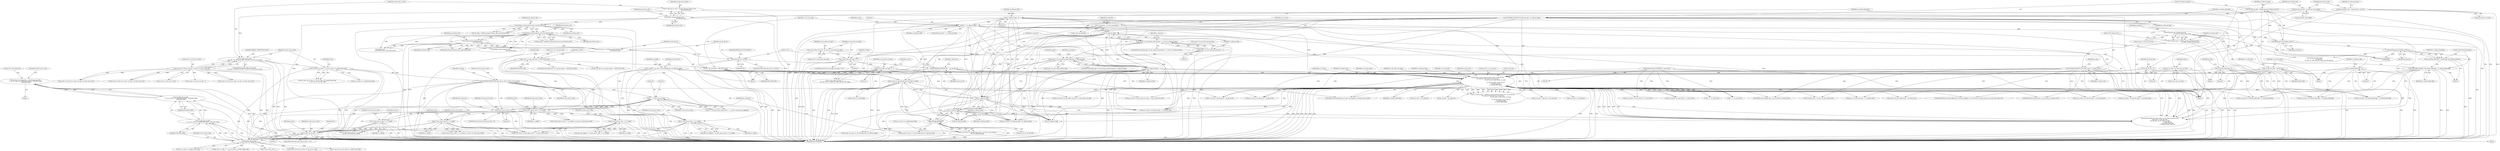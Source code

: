 digraph "0_Android_494561291a503840f385fbcd11d9bc5f4dc502b8_2@integer" {
"1001854" [label="(Call,ps_dec->i4_submb_ofst = ((u2_first_mb_in_slice\n << ps_cur_slice->u1_mbaff_frame_flag) * SUB_BLK_SIZE)\n - SUB_BLK_SIZE)"];
"1001858" [label="(Call,((u2_first_mb_in_slice\n << ps_cur_slice->u1_mbaff_frame_flag) * SUB_BLK_SIZE)\n - SUB_BLK_SIZE)"];
"1001859" [label="(Call,(u2_first_mb_in_slice\n << ps_cur_slice->u1_mbaff_frame_flag) * SUB_BLK_SIZE)"];
"1001860" [label="(Call,u2_first_mb_in_slice\n << ps_cur_slice->u1_mbaff_frame_flag)"];
"1001567" [label="(Call,u2_first_mb_in_slice == 0)"];
"1000883" [label="(Call,u2_first_mb_in_slice << u1_mbaff)"];
"1000874" [label="(Call,u2_first_mb_in_slice > 0)"];
"1000371" [label="(Call,0 == u2_first_mb_in_slice)"];
"1000270" [label="(Call,COPYTHECONTEXT(\"SH: first_mb_in_slice\",u2_first_mb_in_slice))"];
"1000254" [label="(Call,u2_first_mb_in_slice << ps_cur_slice->u1_mbaff_frame_flag)"];
"1000239" [label="(Call,u2_first_mb_in_slice\n > (ps_dec->u2_frm_ht_in_mbs * ps_dec->u2_frm_wd_in_mbs))"];
"1000233" [label="(Call,u2_first_mb_in_slice = ih264d_uev(pu4_bitstrm_ofst,\n                                     pu4_bitstrm_buf))"];
"1000235" [label="(Call,ih264d_uev(pu4_bitstrm_ofst,\n                                     pu4_bitstrm_buf))"];
"1000207" [label="(Call,*pu4_bitstrm_ofst = &ps_bitstrm->u4_ofst)"];
"1000201" [label="(Call,*pu4_bitstrm_buf = ps_bitstrm->pu4_buffer)"];
"1000241" [label="(Call,ps_dec->u2_frm_ht_in_mbs * ps_dec->u2_frm_wd_in_mbs)"];
"1000765" [label="(Call,u1_mbaff = ps_seq->u1_mb_aff_flag && (!u1_field_pic_flag))"];
"1000767" [label="(Call,ps_seq->u1_mb_aff_flag && (!u1_field_pic_flag))"];
"1000624" [label="(Call,(ps_pps->u1_pic_order_present_flag == 1) && (!u1_field_pic_flag))"];
"1000625" [label="(Call,ps_pps->u1_pic_order_present_flag == 1)"];
"1000630" [label="(Call,!u1_field_pic_flag)"];
"1000517" [label="(Call,u1_field_pic_flag = 0)"];
"1000537" [label="(Call,0 == u1_field_pic_flag)"];
"1000483" [label="(Call,COPYTHECONTEXT(\"SH: field_pic_flag\", u1_field_pic_flag))"];
"1000479" [label="(Call,u1_field_pic_flag = ih264d_get_bit_h264(ps_bitstrm))"];
"1000481" [label="(Call,ih264d_get_bit_h264(ps_bitstrm))"];
"1000465" [label="(Call,ih264d_get_bits_h264(ps_bitstrm,\n                                         ps_seq->u1_bits_in_frm_num))"];
"1000166" [label="(Call,* ps_bitstrm = ps_dec->ps_bitstrm)"];
"1000686" [label="(Call,ps_pps->u1_pic_order_present_flag && !u1_field_pic_flag)"];
"1000690" [label="(Call,!u1_field_pic_flag)"];
"1000771" [label="(Call,!u1_field_pic_flag)"];
"1000750" [label="(Call,ih264d_is_end_of_pic(u2_frame_num, u1_nal_ref_idc,\n &s_tmp_poc, &ps_dec->s_cur_pic_poc,\n                                            ps_cur_slice, u1_pic_order_cnt_type,\n\n                                             u1_nal_unit_type, u4_idr_pic_id,\n                                             u1_field_pic_flag,\n                                             u1_bottom_field_flag))"];
"1000470" [label="(Call,COPYTHECONTEXT(\"SH: frame_num\", u2_frame_num))"];
"1000463" [label="(Call,u2_frame_num = ih264d_get_bits_h264(ps_bitstrm,\n                                         ps_seq->u1_bits_in_frm_num))"];
"1000162" [label="(MethodParameterIn,UWORD8 u1_nal_ref_idc)"];
"1000174" [label="(Call,*ps_cur_slice = ps_dec->ps_cur_slice)"];
"1000661" [label="(Call,u1_pic_order_cnt_type == 1)"];
"1000590" [label="(Call,u1_pic_order_cnt_type == 0)"];
"1000584" [label="(Call,u1_pic_order_cnt_type = ps_seq->u1_pic_order_cnt_type)"];
"1000530" [label="(Call,u1_nal_unit_type = SLICE_NAL)"];
"1000548" [label="(Call,u1_nal_unit_type = IDR_SLICE_NAL)"];
"1000328" [label="(Call,ps_dec->u1_nal_unit_type == IDR_SLICE_NAL)"];
"1000194" [label="(Call,u4_idr_pic_id = 0)"];
"1000562" [label="(Call,COPYTHECONTEXT(\"SH:  \", u4_idr_pic_id))"];
"1000557" [label="(Call,u4_idr_pic_id > 65535)"];
"1000551" [label="(Call,u4_idr_pic_id = ih264d_uev(pu4_bitstrm_ofst,\n                                   pu4_bitstrm_buf))"];
"1000553" [label="(Call,ih264d_uev(pu4_bitstrm_ofst,\n                                   pu4_bitstrm_buf))"];
"1000416" [label="(Call,ih264d_uev(pu4_bitstrm_ofst, pu4_bitstrm_buf))"];
"1000275" [label="(Call,ih264d_uev(pu4_bitstrm_ofst, pu4_bitstrm_buf))"];
"1000520" [label="(Call,u1_bottom_field_flag = 0)"];
"1000503" [label="(Call,COPYTHECONTEXT(\"SH: bottom_field_flag\", u1_bottom_field_flag))"];
"1000499" [label="(Call,u1_bottom_field_flag = ih264d_get_bit_h264(ps_bitstrm))"];
"1000501" [label="(Call,ih264d_get_bit_h264(ps_bitstrm))"];
"1000486" [label="(Call,u1_bottom_field_flag = 0)"];
"1000996" [label="(Call,u2_first_mb_in_slice << u1_mbaff)"];
"1000983" [label="(Call,u2_first_mb_in_slice << u1_mbaff)"];
"1001009" [label="(Call,u2_first_mb_in_slice << u1_mbaff)"];
"1000954" [label="(Call,u2_first_mb_in_slice << u1_mbaff)"];
"1000932" [label="(Call,ps_cur_slice->u1_mbaff_frame_flag = ps_seq->u1_mb_aff_flag\n && (!u1_field_pic_flag))"];
"1000936" [label="(Call,ps_seq->u1_mb_aff_flag\n && (!u1_field_pic_flag))"];
"1000940" [label="(Call,!u1_field_pic_flag)"];
"1000755" [label="(Call,&ps_dec->s_cur_pic_poc)"];
"1000842" [label="(Call,ps_dec->u2_frm_ht_in_mbs * ps_dec->u2_frm_wd_in_mbs)"];
"1000772" [label="(Identifier,u1_field_pic_flag)"];
"1000764" [label="(Identifier,u1_bottom_field_flag)"];
"1000242" [label="(Call,ps_dec->u2_frm_ht_in_mbs)"];
"1000499" [label="(Call,u1_bottom_field_flag = ih264d_get_bit_h264(ps_bitstrm))"];
"1000520" [label="(Call,u1_bottom_field_flag = 0)"];
"1000327" [label="(ControlStructure,if(ps_dec->u1_nal_unit_type == IDR_SLICE_NAL))"];
"1000753" [label="(Call,&s_tmp_poc)"];
"1001010" [label="(Identifier,u2_first_mb_in_slice)"];
"1000556" [label="(ControlStructure,if(u4_idr_pic_id > 65535))"];
"1001505" [label="(Call,ih264d_get_bit_h264(\n                        ps_bitstrm))"];
"1000555" [label="(Identifier,pu4_bitstrm_buf)"];
"1001427" [label="(Call,ps_cur_slice->u4_idr_pic_id = u4_idr_pic_id)"];
"1000479" [label="(Call,u1_field_pic_flag = ih264d_get_bit_h264(ps_bitstrm))"];
"1001862" [label="(Call,ps_cur_slice->u1_mbaff_frame_flag)"];
"1000884" [label="(Identifier,u2_first_mb_in_slice)"];
"1000241" [label="(Call,ps_dec->u2_frm_ht_in_mbs * ps_dec->u2_frm_wd_in_mbs)"];
"1000936" [label="(Call,ps_seq->u1_mb_aff_flag\n && (!u1_field_pic_flag))"];
"1001763" [label="(Call,ps_err->u4_frm_sei_sync == u2_frame_num)"];
"1000666" [label="(Identifier,ps_seq)"];
"1000504" [label="(Literal,\"SH: bottom_field_flag\")"];
"1000895" [label="(Call,ps_cur_slice->u1_field_pic_flag = u1_field_pic_flag)"];
"1001566" [label="(ControlStructure,if(u2_first_mb_in_slice == 0))"];
"1000563" [label="(Literal,\"SH:  \")"];
"1000759" [label="(Identifier,ps_cur_slice)"];
"1000270" [label="(Call,COPYTHECONTEXT(\"SH: first_mb_in_slice\",u2_first_mb_in_slice))"];
"1000253" [label="(Call,(u2_first_mb_in_slice << ps_cur_slice->u1_mbaff_frame_flag)\n <= ps_dec->u2_cur_mb_addr)"];
"1001860" [label="(Call,u2_first_mb_in_slice\n << ps_cur_slice->u1_mbaff_frame_flag)"];
"1000224" [label="(Identifier,u4_call_end_of_pic)"];
"1000751" [label="(Identifier,u2_frame_num)"];
"1000476" [label="(Identifier,ps_seq)"];
"1000768" [label="(Call,ps_seq->u1_mb_aff_flag)"];
"1000488" [label="(Literal,0)"];
"1000558" [label="(Identifier,u4_idr_pic_id)"];
"1000168" [label="(Call,ps_dec->ps_bitstrm)"];
"1000517" [label="(Call,u1_field_pic_flag = 0)"];
"1000648" [label="(Identifier,s_tmp_poc)"];
"1001432" [label="(Call,ps_cur_slice->u2_first_mb_in_slice = u2_first_mb_in_slice)"];
"1000956" [label="(Identifier,u1_mbaff)"];
"1000686" [label="(Call,ps_pps->u1_pic_order_present_flag && !u1_field_pic_flag)"];
"1000955" [label="(Identifier,u2_first_mb_in_slice)"];
"1001349" [label="(Call,ih264d_decode_pic_order_cnt(u1_is_idr_slice, u2_frame_num,\n &ps_dec->s_prev_pic_poc,\n &s_tmp_poc, ps_cur_slice, ps_pps,\n                                          u1_nal_ref_idc,\n                                          u1_bottom_field_flag,\n                                          u1_field_pic_flag, &i4_poc))"];
"1001865" [label="(Identifier,SUB_BLK_SIZE)"];
"1000464" [label="(Identifier,u2_frame_num)"];
"1000975" [label="(Call,ps_cur_poc = &s_tmp_poc)"];
"1000550" [label="(Identifier,IDR_SLICE_NAL)"];
"1000877" [label="(Block,)"];
"1001535" [label="(Call,!u1_field_pic_flag)"];
"1000885" [label="(Identifier,u1_mbaff)"];
"1000274" [label="(Identifier,u4_temp)"];
"1000195" [label="(Identifier,u4_idr_pic_id)"];
"1000626" [label="(Call,ps_pps->u1_pic_order_present_flag)"];
"1000875" [label="(Identifier,u2_first_mb_in_slice)"];
"1000537" [label="(Call,0 == u1_field_pic_flag)"];
"1000687" [label="(Call,ps_pps->u1_pic_order_present_flag)"];
"1000592" [label="(Literal,0)"];
"1000567" [label="(Identifier,i_delta_poc)"];
"1001241" [label="(Call,ps_dec->u2_prv_frame_num = u2_frame_num)"];
"1000883" [label="(Call,u2_first_mb_in_slice << u1_mbaff)"];
"1000590" [label="(Call,u1_pic_order_cnt_type == 0)"];
"1000245" [label="(Call,ps_dec->u2_frm_wd_in_mbs)"];
"1001023" [label="(Call,ih264d_mark_err_slice_skip(ps_dec, num_mb_skipped, u1_is_idr_slice, u2_frame_num, ps_cur_poc, prev_slice_err))"];
"1000716" [label="(Call,ih264d_uev(pu4_bitstrm_ofst, pu4_bitstrm_buf))"];
"1000414" [label="(Call,u4_temp = ih264d_uev(pu4_bitstrm_ofst, pu4_bitstrm_buf))"];
"1001854" [label="(Call,ps_dec->i4_submb_ofst = ((u2_first_mb_in_slice\n << ps_cur_slice->u1_mbaff_frame_flag) * SUB_BLK_SIZE)\n - SUB_BLK_SIZE)"];
"1000761" [label="(Identifier,u1_nal_unit_type)"];
"1000766" [label="(Identifier,u1_mbaff)"];
"1000879" [label="(Identifier,prev_slice_err)"];
"1000164" [label="(Block,)"];
"1000760" [label="(Identifier,u1_pic_order_cnt_type)"];
"1000255" [label="(Identifier,u2_first_mb_in_slice)"];
"1000531" [label="(Identifier,u1_nal_unit_type)"];
"1000201" [label="(Call,*pu4_bitstrm_buf = ps_bitstrm->pu4_buffer)"];
"1000983" [label="(Call,u2_first_mb_in_slice << u1_mbaff)"];
"1000995" [label="(Call,(u2_first_mb_in_slice << u1_mbaff)\n - ps_dec->u2_total_mbs_coded)"];
"1001851" [label="(Block,)"];
"1000553" [label="(Call,ih264d_uev(pu4_bitstrm_ofst,\n                                   pu4_bitstrm_buf))"];
"1000467" [label="(Call,ps_seq->u1_bits_in_frm_num)"];
"1000375" [label="(Literal,1)"];
"1000685" [label="(ControlStructure,if(ps_pps->u1_pic_order_present_flag && !u1_field_pic_flag))"];
"1002220" [label="(Call,ps_dec->u2_mby <<= ps_cur_slice->u1_mbaff_frame_flag)"];
"1000873" [label="(ControlStructure,if(u2_first_mb_in_slice > 0))"];
"1001552" [label="(Call,!u1_field_pic_flag)"];
"1000501" [label="(Call,ih264d_get_bit_h264(ps_bitstrm))"];
"1000233" [label="(Call,u2_first_mb_in_slice = ih264d_uev(pu4_bitstrm_ofst,\n                                     pu4_bitstrm_buf))"];
"1000525" [label="(Identifier,ps_dec)"];
"1000532" [label="(Identifier,SLICE_NAL)"];
"1000373" [label="(Identifier,u2_first_mb_in_slice)"];
"1000481" [label="(Call,ih264d_get_bit_h264(ps_bitstrm))"];
"1001572" [label="(Identifier,ret)"];
"1001934" [label="(Call,ps_dec->u2_frm_ht_in_mbs - 1)"];
"1000771" [label="(Call,!u1_field_pic_flag)"];
"1000490" [label="(Identifier,u1_field_pic_flag)"];
"1000874" [label="(Call,u2_first_mb_in_slice > 0)"];
"1000624" [label="(Call,(ps_pps->u1_pic_order_present_flag == 1) && (!u1_field_pic_flag))"];
"1001546" [label="(Call,(ps_pps->ps_sps->u1_mb_aff_flag) && (!u1_field_pic_flag))"];
"1000521" [label="(Identifier,u1_bottom_field_flag)"];
"1000927" [label="(Call,ps_cur_slice->u1_pic_order_cnt_type = u1_pic_order_cnt_type)"];
"1000629" [label="(Literal,1)"];
"1000596" [label="(Call,ih264d_get_bits_h264(\n                        ps_bitstrm,\n                        ps_seq->u1_log2_max_pic_order_cnt_lsb_minus))"];
"1000346" [label="(Identifier,I_SLICE)"];
"1000276" [label="(Identifier,pu4_bitstrm_ofst)"];
"1000202" [label="(Identifier,pu4_bitstrm_buf)"];
"1000774" [label="(Identifier,prev_slice_err)"];
"1000209" [label="(Call,&ps_bitstrm->u4_ofst)"];
"1000696" [label="(Identifier,s_tmp_poc)"];
"1000584" [label="(Call,u1_pic_order_cnt_type = ps_seq->u1_pic_order_cnt_type)"];
"1001858" [label="(Call,((u2_first_mb_in_slice\n << ps_cur_slice->u1_mbaff_frame_flag) * SUB_BLK_SIZE)\n - SUB_BLK_SIZE)"];
"1000418" [label="(Identifier,pu4_bitstrm_buf)"];
"1001474" [label="(Call,ps_cur_slice->u1_pic_order_cnt_type = u1_pic_order_cnt_type)"];
"1000470" [label="(Call,COPYTHECONTEXT(\"SH: frame_num\", u2_frame_num))"];
"1000933" [label="(Call,ps_cur_slice->u1_mbaff_frame_flag)"];
"1000487" [label="(Identifier,u1_bottom_field_flag)"];
"1001855" [label="(Call,ps_dec->i4_submb_ofst)"];
"1000503" [label="(Call,COPYTHECONTEXT(\"SH: bottom_field_flag\", u1_bottom_field_flag))"];
"1001210" [label="(Call,ih264d_end_of_pic(ps_dec, u1_is_idr_slice, u2_frame_num))"];
"1000335" [label="(Identifier,skip)"];
"1000982" [label="(Call,(u2_first_mb_in_slice << u1_mbaff) > ps_dec->u2_total_mbs_coded)"];
"1000471" [label="(Literal,\"SH: frame_num\")"];
"1000372" [label="(Literal,0)"];
"1000984" [label="(Identifier,u2_first_mb_in_slice)"];
"1000183" [label="(Identifier,i4_poc)"];
"1000518" [label="(Identifier,u1_field_pic_flag)"];
"1000589" [label="(ControlStructure,if(u1_pic_order_cnt_type == 0))"];
"1000536" [label="(ControlStructure,if(0 == u1_field_pic_flag))"];
"1001799" [label="(Call,0 == u1_nal_ref_idc)"];
"1001437" [label="(Call,ps_cur_slice->u1_field_pic_flag = u1_field_pic_flag)"];
"1000940" [label="(Call,!u1_field_pic_flag)"];
"1000329" [label="(Call,ps_dec->u1_nal_unit_type)"];
"1000912" [label="(Call,ps_cur_slice->u1_nal_unit_type = u1_nal_unit_type)"];
"1000886" [label="(Call,ps_cur_poc = &s_tmp_poc)"];
"1000332" [label="(Identifier,IDR_SLICE_NAL)"];
"1000557" [label="(Call,u4_idr_pic_id > 65535)"];
"1000483" [label="(Call,COPYTHECONTEXT(\"SH: field_pic_flag\", u1_field_pic_flag))"];
"1000748" [label="(Call,i1_is_end_of_poc = ih264d_is_end_of_pic(u2_frame_num, u1_nal_ref_idc,\n &s_tmp_poc, &ps_dec->s_cur_pic_poc,\n                                            ps_cur_slice, u1_pic_order_cnt_type,\n\n                                             u1_nal_unit_type, u4_idr_pic_id,\n                                             u1_field_pic_flag,\n                                             u1_bottom_field_flag))"];
"1000554" [label="(Identifier,pu4_bitstrm_ofst)"];
"1000631" [label="(Identifier,u1_field_pic_flag)"];
"1000417" [label="(Identifier,pu4_bitstrm_ofst)"];
"1002203" [label="(Call,u2_first_mb_in_slice - 1)"];
"1000625" [label="(Call,ps_pps->u1_pic_order_present_flag == 1)"];
"1000486" [label="(Call,u1_bottom_field_flag = 0)"];
"1001814" [label="(Call,0 == u1_nal_ref_idc)"];
"1000561" [label="(Identifier,ERROR_INV_SLICE_HDR_T)"];
"1000661" [label="(Call,u1_pic_order_cnt_type == 1)"];
"1000167" [label="(Identifier,ps_bitstrm)"];
"1001866" [label="(Identifier,SUB_BLK_SIZE)"];
"1000996" [label="(Call,u2_first_mb_in_slice << u1_mbaff)"];
"1001569" [label="(Literal,0)"];
"1000519" [label="(Literal,0)"];
"1001011" [label="(Identifier,u1_mbaff)"];
"1001859" [label="(Call,(u2_first_mb_in_slice\n << ps_cur_slice->u1_mbaff_frame_flag) * SUB_BLK_SIZE)"];
"1000485" [label="(Identifier,u1_field_pic_flag)"];
"1000522" [label="(Literal,0)"];
"1000998" [label="(Identifier,u1_mbaff)"];
"1000564" [label="(Identifier,u4_idr_pic_id)"];
"1000239" [label="(Call,u2_first_mb_in_slice\n > (ps_dec->u2_frm_ht_in_mbs * ps_dec->u2_frm_wd_in_mbs))"];
"1001442" [label="(Call,ps_cur_slice->u1_bottom_field_flag = u1_bottom_field_flag)"];
"1000166" [label="(Call,* ps_bitstrm = ps_dec->ps_bitstrm)"];
"1000502" [label="(Identifier,ps_bitstrm)"];
"1000538" [label="(Literal,0)"];
"1001228" [label="(Call,ih264d_end_of_pic(ps_dec, u1_is_idr_slice, u2_frame_num))"];
"1000548" [label="(Call,u1_nal_unit_type = IDR_SLICE_NAL)"];
"1000482" [label="(Identifier,ps_bitstrm)"];
"1000551" [label="(Call,u4_idr_pic_id = ih264d_uev(pu4_bitstrm_ofst,\n                                   pu4_bitstrm_buf))"];
"1001459" [label="(Call,ps_cur_slice->u1_nal_unit_type = u1_nal_unit_type)"];
"1000941" [label="(Identifier,u1_field_pic_flag)"];
"1000516" [label="(Block,)"];
"1000954" [label="(Call,u2_first_mb_in_slice << u1_mbaff)"];
"1000987" [label="(Identifier,ps_dec)"];
"1000236" [label="(Identifier,pu4_bitstrm_ofst)"];
"1000675" [label="(Call,ih264d_sev(pu4_bitstrm_ofst,\n                                                         pu4_bitstrm_buf))"];
"1000207" [label="(Call,*pu4_bitstrm_ofst = &ps_bitstrm->u4_ofst)"];
"1000530" [label="(Call,u1_nal_unit_type = SLICE_NAL)"];
"1000997" [label="(Identifier,u2_first_mb_in_slice)"];
"1000662" [label="(Identifier,u1_pic_order_cnt_type)"];
"1001588" [label="(Identifier,ps_dec)"];
"1000260" [label="(Identifier,ps_dec)"];
"1000250" [label="(Identifier,ERROR_CORRUPTED_SLICE)"];
"1000852" [label="(Call,ps_cur_poc = &ps_dec->s_cur_pic_poc)"];
"1000562" [label="(Call,COPYTHECONTEXT(\"SH:  \", u4_idr_pic_id))"];
"1000273" [label="(Call,u4_temp = ih264d_uev(pu4_bitstrm_ofst, pu4_bitstrm_buf))"];
"1000937" [label="(Call,ps_seq->u1_mb_aff_flag)"];
"1000881" [label="(Call,num_mb_skipped = u2_first_mb_in_slice << u1_mbaff)"];
"1000763" [label="(Identifier,u1_field_pic_flag)"];
"1000585" [label="(Identifier,u1_pic_order_cnt_type)"];
"1000630" [label="(Call,!u1_field_pic_flag)"];
"1000370" [label="(Call,(0 == u2_first_mb_in_slice) && (1 == ps_dec->u4_prev_nal_skipped))"];
"1000277" [label="(Identifier,pu4_bitstrm_buf)"];
"1000635" [label="(Identifier,s_tmp_poc)"];
"1000480" [label="(Identifier,u1_field_pic_flag)"];
"1000690" [label="(Call,!u1_field_pic_flag)"];
"1000472" [label="(Identifier,u2_frame_num)"];
"1001914" [label="(Call,MOD(u2_first_mb_in_slice, u2_frm_wd_in_mbs))"];
"1001469" [label="(Call,ps_cur_slice->u1_nal_ref_idc = u1_nal_ref_idc)"];
"1000965" [label="(Call,ps_dec->u2_frm_ht_in_mbs * ps_dec->u2_frm_wd_in_mbs)"];
"1000371" [label="(Call,0 == u2_first_mb_in_slice)"];
"1000234" [label="(Identifier,u2_first_mb_in_slice)"];
"1000539" [label="(Identifier,u1_field_pic_flag)"];
"1000637" [label="(Call,ih264d_sev(\n                            pu4_bitstrm_ofst, pu4_bitstrm_buf))"];
"1000162" [label="(MethodParameterIn,UWORD8 u1_nal_ref_idc)"];
"1000194" [label="(Call,u4_idr_pic_id = 0)"];
"1000271" [label="(Literal,\"SH: first_mb_in_slice\")"];
"1000176" [label="(Call,ps_dec->ps_cur_slice)"];
"1000663" [label="(Literal,1)"];
"1000463" [label="(Call,u2_frame_num = ih264d_get_bits_h264(ps_bitstrm,\n                                         ps_seq->u1_bits_in_frm_num))"];
"1000623" [label="(ControlStructure,if((ps_pps->u1_pic_order_present_flag == 1) && (!u1_field_pic_flag)))"];
"1000484" [label="(Literal,\"SH: field_pic_flag\")"];
"1000466" [label="(Identifier,ps_bitstrm)"];
"1000660" [label="(Call,u1_pic_order_cnt_type == 1\n && (!ps_seq->u1_delta_pic_order_always_zero_flag))"];
"1001080" [label="(Call,ps_dec->u2_frm_ht_in_mbs * ps_dec->u2_frm_wd_in_mbs)"];
"1000256" [label="(Call,ps_cur_slice->u1_mbaff_frame_flag)"];
"1000235" [label="(Call,ih264d_uev(pu4_bitstrm_ofst,\n                                     pu4_bitstrm_buf))"];
"1001046" [label="(Call,ps_cur_slice->u1_bottom_field_flag = u1_bottom_field_flag)"];
"1000586" [label="(Call,ps_seq->u1_pic_order_cnt_type)"];
"1000552" [label="(Identifier,u4_idr_pic_id)"];
"1000985" [label="(Identifier,u1_mbaff)"];
"1000890" [label="(Call,ps_cur_slice->u4_idr_pic_id = u4_idr_pic_id)"];
"1000500" [label="(Identifier,u1_bottom_field_flag)"];
"1000922" [label="(Call,ps_cur_slice->u1_nal_ref_idc = u1_nal_ref_idc)"];
"1000750" [label="(Call,ih264d_is_end_of_pic(u2_frame_num, u1_nal_ref_idc,\n &s_tmp_poc, &ps_dec->s_cur_pic_poc,\n                                            ps_cur_slice, u1_pic_order_cnt_type,\n\n                                             u1_nal_unit_type, u4_idr_pic_id,\n                                             u1_field_pic_flag,\n                                             u1_bottom_field_flag))"];
"1000595" [label="(Identifier,i_temp)"];
"1001568" [label="(Identifier,u2_first_mb_in_slice)"];
"1000254" [label="(Call,u2_first_mb_in_slice << ps_cur_slice->u1_mbaff_frame_flag)"];
"1000174" [label="(Call,*ps_cur_slice = ps_dec->ps_cur_slice)"];
"1000240" [label="(Identifier,u2_first_mb_in_slice)"];
"1000785" [label="(Call,u2_frame_num != ps_dec->u2_prv_frame_num)"];
"1000535" [label="(Block,)"];
"1001861" [label="(Identifier,u2_first_mb_in_slice)"];
"1000534" [label="(Identifier,u1_is_idr_slice)"];
"1000196" [label="(Literal,0)"];
"1001529" [label="(Call,(ps_pps->ps_sps->u1_mb_aff_flag) && (!u1_field_pic_flag))"];
"1000752" [label="(Identifier,u1_nal_ref_idc)"];
"1000237" [label="(Identifier,pu4_bitstrm_buf)"];
"1001009" [label="(Call,u2_first_mb_in_slice << u1_mbaff)"];
"1000272" [label="(Identifier,u2_first_mb_in_slice)"];
"1000691" [label="(Identifier,u1_field_pic_flag)"];
"1000900" [label="(Call,ps_cur_slice->u1_bottom_field_flag = u1_bottom_field_flag)"];
"1001002" [label="(Call,ps_cur_poc = &s_tmp_poc)"];
"1001019" [label="(Identifier,prev_slice_err)"];
"1000591" [label="(Identifier,u1_pic_order_cnt_type)"];
"1000860" [label="(Call,ps_cur_slice->u1_nal_unit_type == IDR_SLICE_NAL)"];
"1001567" [label="(Call,u2_first_mb_in_slice == 0)"];
"1000175" [label="(Identifier,ps_cur_slice)"];
"1000559" [label="(Literal,65535)"];
"1001013" [label="(Identifier,ps_dec)"];
"1000478" [label="(Block,)"];
"1000238" [label="(ControlStructure,if(u2_first_mb_in_slice\n > (ps_dec->u2_frm_ht_in_mbs * ps_dec->u2_frm_wd_in_mbs)))"];
"1001573" [label="(Call,ih264d_start_of_pic(ps_dec, i4_poc, &s_tmp_poc, u2_frame_num, ps_pps))"];
"1002544" [label="(MethodReturn,WORD32)"];
"1001868" [label="(Identifier,u2_first_mb_in_slice)"];
"1000416" [label="(Call,ih264d_uev(pu4_bitstrm_ofst, pu4_bitstrm_buf))"];
"1000491" [label="(Block,)"];
"1000952" [label="(Call,num_mb_skipped = u2_first_mb_in_slice << u1_mbaff)"];
"1001000" [label="(Identifier,ps_dec)"];
"1000765" [label="(Call,u1_mbaff = ps_seq->u1_mb_aff_flag && (!u1_field_pic_flag))"];
"1000275" [label="(Call,ih264d_uev(pu4_bitstrm_ofst, pu4_bitstrm_buf))"];
"1000208" [label="(Identifier,pu4_bitstrm_ofst)"];
"1001878" [label="(Call,u1_mb_aff = ps_cur_slice->u1_mbaff_frame_flag)"];
"1000767" [label="(Call,ps_seq->u1_mb_aff_flag && (!u1_field_pic_flag))"];
"1000203" [label="(Call,ps_bitstrm->pu4_buffer)"];
"1000543" [label="(Identifier,ps_dec)"];
"1000549" [label="(Identifier,u1_nal_unit_type)"];
"1000505" [label="(Identifier,u1_bottom_field_flag)"];
"1000711" [label="(Identifier,ps_pps)"];
"1000328" [label="(Call,ps_dec->u1_nal_unit_type == IDR_SLICE_NAL)"];
"1000932" [label="(Call,ps_cur_slice->u1_mbaff_frame_flag = ps_seq->u1_mb_aff_flag\n && (!u1_field_pic_flag))"];
"1000465" [label="(Call,ih264d_get_bits_h264(ps_bitstrm,\n                                         ps_seq->u1_bits_in_frm_num))"];
"1000876" [label="(Literal,0)"];
"1000762" [label="(Identifier,u4_idr_pic_id)"];
"1001008" [label="(Call,(u2_first_mb_in_slice << u1_mbaff) < ps_dec->u2_total_mbs_coded)"];
"1001854" -> "1001851"  [label="AST: "];
"1001854" -> "1001858"  [label="CFG: "];
"1001855" -> "1001854"  [label="AST: "];
"1001858" -> "1001854"  [label="AST: "];
"1001868" -> "1001854"  [label="CFG: "];
"1001854" -> "1002544"  [label="DDG: "];
"1001854" -> "1002544"  [label="DDG: "];
"1001858" -> "1001854"  [label="DDG: "];
"1001858" -> "1001854"  [label="DDG: "];
"1001858" -> "1001866"  [label="CFG: "];
"1001859" -> "1001858"  [label="AST: "];
"1001866" -> "1001858"  [label="AST: "];
"1001858" -> "1002544"  [label="DDG: "];
"1001858" -> "1002544"  [label="DDG: "];
"1001859" -> "1001858"  [label="DDG: "];
"1001859" -> "1001858"  [label="DDG: "];
"1001859" -> "1001865"  [label="CFG: "];
"1001860" -> "1001859"  [label="AST: "];
"1001865" -> "1001859"  [label="AST: "];
"1001866" -> "1001859"  [label="CFG: "];
"1001859" -> "1002544"  [label="DDG: "];
"1001860" -> "1001859"  [label="DDG: "];
"1001860" -> "1001859"  [label="DDG: "];
"1001860" -> "1001862"  [label="CFG: "];
"1001861" -> "1001860"  [label="AST: "];
"1001862" -> "1001860"  [label="AST: "];
"1001865" -> "1001860"  [label="CFG: "];
"1001567" -> "1001860"  [label="DDG: "];
"1000883" -> "1001860"  [label="DDG: "];
"1000996" -> "1001860"  [label="DDG: "];
"1000371" -> "1001860"  [label="DDG: "];
"1000874" -> "1001860"  [label="DDG: "];
"1000270" -> "1001860"  [label="DDG: "];
"1001009" -> "1001860"  [label="DDG: "];
"1000954" -> "1001860"  [label="DDG: "];
"1000932" -> "1001860"  [label="DDG: "];
"1000254" -> "1001860"  [label="DDG: "];
"1001860" -> "1001878"  [label="DDG: "];
"1001860" -> "1001914"  [label="DDG: "];
"1001860" -> "1002203"  [label="DDG: "];
"1001860" -> "1002220"  [label="DDG: "];
"1001567" -> "1001566"  [label="AST: "];
"1001567" -> "1001569"  [label="CFG: "];
"1001568" -> "1001567"  [label="AST: "];
"1001569" -> "1001567"  [label="AST: "];
"1001572" -> "1001567"  [label="CFG: "];
"1001588" -> "1001567"  [label="CFG: "];
"1001567" -> "1002544"  [label="DDG: "];
"1001567" -> "1002544"  [label="DDG: "];
"1000883" -> "1001567"  [label="DDG: "];
"1000996" -> "1001567"  [label="DDG: "];
"1000371" -> "1001567"  [label="DDG: "];
"1000874" -> "1001567"  [label="DDG: "];
"1000270" -> "1001567"  [label="DDG: "];
"1001009" -> "1001567"  [label="DDG: "];
"1000954" -> "1001567"  [label="DDG: "];
"1000883" -> "1000881"  [label="AST: "];
"1000883" -> "1000885"  [label="CFG: "];
"1000884" -> "1000883"  [label="AST: "];
"1000885" -> "1000883"  [label="AST: "];
"1000881" -> "1000883"  [label="CFG: "];
"1000883" -> "1002544"  [label="DDG: "];
"1000883" -> "1002544"  [label="DDG: "];
"1000883" -> "1000881"  [label="DDG: "];
"1000883" -> "1000881"  [label="DDG: "];
"1000874" -> "1000883"  [label="DDG: "];
"1000765" -> "1000883"  [label="DDG: "];
"1000883" -> "1001432"  [label="DDG: "];
"1000874" -> "1000873"  [label="AST: "];
"1000874" -> "1000876"  [label="CFG: "];
"1000875" -> "1000874"  [label="AST: "];
"1000876" -> "1000874"  [label="AST: "];
"1000879" -> "1000874"  [label="CFG: "];
"1001019" -> "1000874"  [label="CFG: "];
"1000874" -> "1002544"  [label="DDG: "];
"1000874" -> "1002544"  [label="DDG: "];
"1000371" -> "1000874"  [label="DDG: "];
"1000270" -> "1000874"  [label="DDG: "];
"1000874" -> "1001432"  [label="DDG: "];
"1000371" -> "1000370"  [label="AST: "];
"1000371" -> "1000373"  [label="CFG: "];
"1000372" -> "1000371"  [label="AST: "];
"1000373" -> "1000371"  [label="AST: "];
"1000375" -> "1000371"  [label="CFG: "];
"1000370" -> "1000371"  [label="CFG: "];
"1000371" -> "1002544"  [label="DDG: "];
"1000371" -> "1000370"  [label="DDG: "];
"1000371" -> "1000370"  [label="DDG: "];
"1000270" -> "1000371"  [label="DDG: "];
"1000371" -> "1000954"  [label="DDG: "];
"1000371" -> "1000983"  [label="DDG: "];
"1000371" -> "1001432"  [label="DDG: "];
"1000270" -> "1000164"  [label="AST: "];
"1000270" -> "1000272"  [label="CFG: "];
"1000271" -> "1000270"  [label="AST: "];
"1000272" -> "1000270"  [label="AST: "];
"1000274" -> "1000270"  [label="CFG: "];
"1000270" -> "1002544"  [label="DDG: "];
"1000270" -> "1002544"  [label="DDG: "];
"1000254" -> "1000270"  [label="DDG: "];
"1000270" -> "1000954"  [label="DDG: "];
"1000270" -> "1000983"  [label="DDG: "];
"1000270" -> "1001432"  [label="DDG: "];
"1000254" -> "1000253"  [label="AST: "];
"1000254" -> "1000256"  [label="CFG: "];
"1000255" -> "1000254"  [label="AST: "];
"1000256" -> "1000254"  [label="AST: "];
"1000260" -> "1000254"  [label="CFG: "];
"1000254" -> "1002544"  [label="DDG: "];
"1000254" -> "1002544"  [label="DDG: "];
"1000254" -> "1000253"  [label="DDG: "];
"1000254" -> "1000253"  [label="DDG: "];
"1000239" -> "1000254"  [label="DDG: "];
"1000239" -> "1000238"  [label="AST: "];
"1000239" -> "1000241"  [label="CFG: "];
"1000240" -> "1000239"  [label="AST: "];
"1000241" -> "1000239"  [label="AST: "];
"1000250" -> "1000239"  [label="CFG: "];
"1000255" -> "1000239"  [label="CFG: "];
"1000239" -> "1002544"  [label="DDG: "];
"1000239" -> "1002544"  [label="DDG: "];
"1000239" -> "1002544"  [label="DDG: "];
"1000233" -> "1000239"  [label="DDG: "];
"1000241" -> "1000239"  [label="DDG: "];
"1000241" -> "1000239"  [label="DDG: "];
"1000233" -> "1000164"  [label="AST: "];
"1000233" -> "1000235"  [label="CFG: "];
"1000234" -> "1000233"  [label="AST: "];
"1000235" -> "1000233"  [label="AST: "];
"1000240" -> "1000233"  [label="CFG: "];
"1000233" -> "1002544"  [label="DDG: "];
"1000235" -> "1000233"  [label="DDG: "];
"1000235" -> "1000233"  [label="DDG: "];
"1000235" -> "1000237"  [label="CFG: "];
"1000236" -> "1000235"  [label="AST: "];
"1000237" -> "1000235"  [label="AST: "];
"1000235" -> "1002544"  [label="DDG: "];
"1000235" -> "1002544"  [label="DDG: "];
"1000207" -> "1000235"  [label="DDG: "];
"1000201" -> "1000235"  [label="DDG: "];
"1000235" -> "1000275"  [label="DDG: "];
"1000235" -> "1000275"  [label="DDG: "];
"1000207" -> "1000164"  [label="AST: "];
"1000207" -> "1000209"  [label="CFG: "];
"1000208" -> "1000207"  [label="AST: "];
"1000209" -> "1000207"  [label="AST: "];
"1000224" -> "1000207"  [label="CFG: "];
"1000207" -> "1002544"  [label="DDG: "];
"1000201" -> "1000164"  [label="AST: "];
"1000201" -> "1000203"  [label="CFG: "];
"1000202" -> "1000201"  [label="AST: "];
"1000203" -> "1000201"  [label="AST: "];
"1000208" -> "1000201"  [label="CFG: "];
"1000201" -> "1002544"  [label="DDG: "];
"1000241" -> "1000245"  [label="CFG: "];
"1000242" -> "1000241"  [label="AST: "];
"1000245" -> "1000241"  [label="AST: "];
"1000241" -> "1002544"  [label="DDG: "];
"1000241" -> "1002544"  [label="DDG: "];
"1000241" -> "1000842"  [label="DDG: "];
"1000241" -> "1000842"  [label="DDG: "];
"1000241" -> "1000965"  [label="DDG: "];
"1000241" -> "1000965"  [label="DDG: "];
"1000241" -> "1001080"  [label="DDG: "];
"1000241" -> "1001080"  [label="DDG: "];
"1000241" -> "1001934"  [label="DDG: "];
"1000765" -> "1000164"  [label="AST: "];
"1000765" -> "1000767"  [label="CFG: "];
"1000766" -> "1000765"  [label="AST: "];
"1000767" -> "1000765"  [label="AST: "];
"1000774" -> "1000765"  [label="CFG: "];
"1000765" -> "1002544"  [label="DDG: "];
"1000765" -> "1002544"  [label="DDG: "];
"1000767" -> "1000765"  [label="DDG: "];
"1000767" -> "1000765"  [label="DDG: "];
"1000765" -> "1000954"  [label="DDG: "];
"1000765" -> "1000983"  [label="DDG: "];
"1000767" -> "1000768"  [label="CFG: "];
"1000767" -> "1000771"  [label="CFG: "];
"1000768" -> "1000767"  [label="AST: "];
"1000771" -> "1000767"  [label="AST: "];
"1000767" -> "1002544"  [label="DDG: "];
"1000767" -> "1002544"  [label="DDG: "];
"1000624" -> "1000767"  [label="DDG: "];
"1000686" -> "1000767"  [label="DDG: "];
"1000771" -> "1000767"  [label="DDG: "];
"1000767" -> "1000936"  [label="DDG: "];
"1000767" -> "1000936"  [label="DDG: "];
"1000767" -> "1001529"  [label="DDG: "];
"1000767" -> "1001546"  [label="DDG: "];
"1000624" -> "1000623"  [label="AST: "];
"1000624" -> "1000625"  [label="CFG: "];
"1000624" -> "1000630"  [label="CFG: "];
"1000625" -> "1000624"  [label="AST: "];
"1000630" -> "1000624"  [label="AST: "];
"1000635" -> "1000624"  [label="CFG: "];
"1000648" -> "1000624"  [label="CFG: "];
"1000624" -> "1002544"  [label="DDG: "];
"1000624" -> "1002544"  [label="DDG: "];
"1000624" -> "1002544"  [label="DDG: "];
"1000625" -> "1000624"  [label="DDG: "];
"1000625" -> "1000624"  [label="DDG: "];
"1000630" -> "1000624"  [label="DDG: "];
"1000624" -> "1000686"  [label="DDG: "];
"1000625" -> "1000629"  [label="CFG: "];
"1000626" -> "1000625"  [label="AST: "];
"1000629" -> "1000625"  [label="AST: "];
"1000631" -> "1000625"  [label="CFG: "];
"1000625" -> "1002544"  [label="DDG: "];
"1000625" -> "1000686"  [label="DDG: "];
"1000630" -> "1000631"  [label="CFG: "];
"1000631" -> "1000630"  [label="AST: "];
"1000630" -> "1002544"  [label="DDG: "];
"1000517" -> "1000630"  [label="DDG: "];
"1000537" -> "1000630"  [label="DDG: "];
"1000483" -> "1000630"  [label="DDG: "];
"1000630" -> "1000690"  [label="DDG: "];
"1000630" -> "1000750"  [label="DDG: "];
"1000630" -> "1000771"  [label="DDG: "];
"1000630" -> "1000895"  [label="DDG: "];
"1000630" -> "1000940"  [label="DDG: "];
"1000630" -> "1001349"  [label="DDG: "];
"1000630" -> "1001437"  [label="DDG: "];
"1000630" -> "1001535"  [label="DDG: "];
"1000630" -> "1001552"  [label="DDG: "];
"1000517" -> "1000516"  [label="AST: "];
"1000517" -> "1000519"  [label="CFG: "];
"1000518" -> "1000517"  [label="AST: "];
"1000519" -> "1000517"  [label="AST: "];
"1000521" -> "1000517"  [label="CFG: "];
"1000517" -> "1002544"  [label="DDG: "];
"1000517" -> "1000537"  [label="DDG: "];
"1000517" -> "1000690"  [label="DDG: "];
"1000517" -> "1000750"  [label="DDG: "];
"1000517" -> "1000771"  [label="DDG: "];
"1000517" -> "1000895"  [label="DDG: "];
"1000517" -> "1000940"  [label="DDG: "];
"1000517" -> "1001349"  [label="DDG: "];
"1000517" -> "1001437"  [label="DDG: "];
"1000517" -> "1001535"  [label="DDG: "];
"1000517" -> "1001552"  [label="DDG: "];
"1000537" -> "1000536"  [label="AST: "];
"1000537" -> "1000539"  [label="CFG: "];
"1000538" -> "1000537"  [label="AST: "];
"1000539" -> "1000537"  [label="AST: "];
"1000543" -> "1000537"  [label="CFG: "];
"1000549" -> "1000537"  [label="CFG: "];
"1000537" -> "1002544"  [label="DDG: "];
"1000537" -> "1002544"  [label="DDG: "];
"1000483" -> "1000537"  [label="DDG: "];
"1000537" -> "1000690"  [label="DDG: "];
"1000537" -> "1000750"  [label="DDG: "];
"1000537" -> "1000771"  [label="DDG: "];
"1000537" -> "1000895"  [label="DDG: "];
"1000537" -> "1000940"  [label="DDG: "];
"1000537" -> "1001349"  [label="DDG: "];
"1000537" -> "1001437"  [label="DDG: "];
"1000537" -> "1001535"  [label="DDG: "];
"1000537" -> "1001552"  [label="DDG: "];
"1000483" -> "1000478"  [label="AST: "];
"1000483" -> "1000485"  [label="CFG: "];
"1000484" -> "1000483"  [label="AST: "];
"1000485" -> "1000483"  [label="AST: "];
"1000487" -> "1000483"  [label="CFG: "];
"1000483" -> "1002544"  [label="DDG: "];
"1000483" -> "1002544"  [label="DDG: "];
"1000479" -> "1000483"  [label="DDG: "];
"1000483" -> "1000690"  [label="DDG: "];
"1000483" -> "1000750"  [label="DDG: "];
"1000483" -> "1000771"  [label="DDG: "];
"1000483" -> "1000895"  [label="DDG: "];
"1000483" -> "1000940"  [label="DDG: "];
"1000483" -> "1001349"  [label="DDG: "];
"1000483" -> "1001437"  [label="DDG: "];
"1000483" -> "1001535"  [label="DDG: "];
"1000483" -> "1001552"  [label="DDG: "];
"1000479" -> "1000478"  [label="AST: "];
"1000479" -> "1000481"  [label="CFG: "];
"1000480" -> "1000479"  [label="AST: "];
"1000481" -> "1000479"  [label="AST: "];
"1000484" -> "1000479"  [label="CFG: "];
"1000479" -> "1002544"  [label="DDG: "];
"1000481" -> "1000479"  [label="DDG: "];
"1000481" -> "1000482"  [label="CFG: "];
"1000482" -> "1000481"  [label="AST: "];
"1000481" -> "1002544"  [label="DDG: "];
"1000465" -> "1000481"  [label="DDG: "];
"1000481" -> "1000501"  [label="DDG: "];
"1000481" -> "1000596"  [label="DDG: "];
"1000481" -> "1001505"  [label="DDG: "];
"1000465" -> "1000463"  [label="AST: "];
"1000465" -> "1000467"  [label="CFG: "];
"1000466" -> "1000465"  [label="AST: "];
"1000467" -> "1000465"  [label="AST: "];
"1000463" -> "1000465"  [label="CFG: "];
"1000465" -> "1002544"  [label="DDG: "];
"1000465" -> "1002544"  [label="DDG: "];
"1000465" -> "1000463"  [label="DDG: "];
"1000465" -> "1000463"  [label="DDG: "];
"1000166" -> "1000465"  [label="DDG: "];
"1000465" -> "1000596"  [label="DDG: "];
"1000465" -> "1001505"  [label="DDG: "];
"1000166" -> "1000164"  [label="AST: "];
"1000166" -> "1000168"  [label="CFG: "];
"1000167" -> "1000166"  [label="AST: "];
"1000168" -> "1000166"  [label="AST: "];
"1000175" -> "1000166"  [label="CFG: "];
"1000166" -> "1002544"  [label="DDG: "];
"1000166" -> "1002544"  [label="DDG: "];
"1000686" -> "1000685"  [label="AST: "];
"1000686" -> "1000687"  [label="CFG: "];
"1000686" -> "1000690"  [label="CFG: "];
"1000687" -> "1000686"  [label="AST: "];
"1000690" -> "1000686"  [label="AST: "];
"1000696" -> "1000686"  [label="CFG: "];
"1000711" -> "1000686"  [label="CFG: "];
"1000686" -> "1002544"  [label="DDG: "];
"1000686" -> "1002544"  [label="DDG: "];
"1000686" -> "1002544"  [label="DDG: "];
"1000690" -> "1000686"  [label="DDG: "];
"1000690" -> "1000691"  [label="CFG: "];
"1000691" -> "1000690"  [label="AST: "];
"1000690" -> "1002544"  [label="DDG: "];
"1000690" -> "1000750"  [label="DDG: "];
"1000690" -> "1000771"  [label="DDG: "];
"1000690" -> "1000895"  [label="DDG: "];
"1000690" -> "1000940"  [label="DDG: "];
"1000690" -> "1001349"  [label="DDG: "];
"1000690" -> "1001437"  [label="DDG: "];
"1000690" -> "1001535"  [label="DDG: "];
"1000690" -> "1001552"  [label="DDG: "];
"1000771" -> "1000772"  [label="CFG: "];
"1000772" -> "1000771"  [label="AST: "];
"1000771" -> "1002544"  [label="DDG: "];
"1000750" -> "1000771"  [label="DDG: "];
"1000771" -> "1000895"  [label="DDG: "];
"1000771" -> "1000940"  [label="DDG: "];
"1000771" -> "1001349"  [label="DDG: "];
"1000771" -> "1001437"  [label="DDG: "];
"1000771" -> "1001535"  [label="DDG: "];
"1000771" -> "1001552"  [label="DDG: "];
"1000750" -> "1000748"  [label="AST: "];
"1000750" -> "1000764"  [label="CFG: "];
"1000751" -> "1000750"  [label="AST: "];
"1000752" -> "1000750"  [label="AST: "];
"1000753" -> "1000750"  [label="AST: "];
"1000755" -> "1000750"  [label="AST: "];
"1000759" -> "1000750"  [label="AST: "];
"1000760" -> "1000750"  [label="AST: "];
"1000761" -> "1000750"  [label="AST: "];
"1000762" -> "1000750"  [label="AST: "];
"1000763" -> "1000750"  [label="AST: "];
"1000764" -> "1000750"  [label="AST: "];
"1000748" -> "1000750"  [label="CFG: "];
"1000750" -> "1002544"  [label="DDG: "];
"1000750" -> "1002544"  [label="DDG: "];
"1000750" -> "1002544"  [label="DDG: "];
"1000750" -> "1002544"  [label="DDG: "];
"1000750" -> "1002544"  [label="DDG: "];
"1000750" -> "1002544"  [label="DDG: "];
"1000750" -> "1002544"  [label="DDG: "];
"1000750" -> "1002544"  [label="DDG: "];
"1000750" -> "1002544"  [label="DDG: "];
"1000750" -> "1002544"  [label="DDG: "];
"1000750" -> "1000748"  [label="DDG: "];
"1000750" -> "1000748"  [label="DDG: "];
"1000750" -> "1000748"  [label="DDG: "];
"1000750" -> "1000748"  [label="DDG: "];
"1000750" -> "1000748"  [label="DDG: "];
"1000750" -> "1000748"  [label="DDG: "];
"1000750" -> "1000748"  [label="DDG: "];
"1000750" -> "1000748"  [label="DDG: "];
"1000750" -> "1000748"  [label="DDG: "];
"1000750" -> "1000748"  [label="DDG: "];
"1000470" -> "1000750"  [label="DDG: "];
"1000162" -> "1000750"  [label="DDG: "];
"1000174" -> "1000750"  [label="DDG: "];
"1000661" -> "1000750"  [label="DDG: "];
"1000530" -> "1000750"  [label="DDG: "];
"1000548" -> "1000750"  [label="DDG: "];
"1000194" -> "1000750"  [label="DDG: "];
"1000562" -> "1000750"  [label="DDG: "];
"1000520" -> "1000750"  [label="DDG: "];
"1000503" -> "1000750"  [label="DDG: "];
"1000486" -> "1000750"  [label="DDG: "];
"1000750" -> "1000785"  [label="DDG: "];
"1000750" -> "1000852"  [label="DDG: "];
"1000750" -> "1000886"  [label="DDG: "];
"1000750" -> "1000890"  [label="DDG: "];
"1000750" -> "1000895"  [label="DDG: "];
"1000750" -> "1000900"  [label="DDG: "];
"1000750" -> "1000912"  [label="DDG: "];
"1000750" -> "1000922"  [label="DDG: "];
"1000750" -> "1000927"  [label="DDG: "];
"1000750" -> "1000940"  [label="DDG: "];
"1000750" -> "1000975"  [label="DDG: "];
"1000750" -> "1001002"  [label="DDG: "];
"1000750" -> "1001023"  [label="DDG: "];
"1000750" -> "1001046"  [label="DDG: "];
"1000750" -> "1001210"  [label="DDG: "];
"1000750" -> "1001228"  [label="DDG: "];
"1000750" -> "1001241"  [label="DDG: "];
"1000750" -> "1001349"  [label="DDG: "];
"1000750" -> "1001349"  [label="DDG: "];
"1000750" -> "1001349"  [label="DDG: "];
"1000750" -> "1001349"  [label="DDG: "];
"1000750" -> "1001349"  [label="DDG: "];
"1000750" -> "1001349"  [label="DDG: "];
"1000750" -> "1001427"  [label="DDG: "];
"1000750" -> "1001437"  [label="DDG: "];
"1000750" -> "1001442"  [label="DDG: "];
"1000750" -> "1001459"  [label="DDG: "];
"1000750" -> "1001469"  [label="DDG: "];
"1000750" -> "1001474"  [label="DDG: "];
"1000750" -> "1001535"  [label="DDG: "];
"1000750" -> "1001552"  [label="DDG: "];
"1000750" -> "1001573"  [label="DDG: "];
"1000750" -> "1001573"  [label="DDG: "];
"1000750" -> "1001763"  [label="DDG: "];
"1000750" -> "1001799"  [label="DDG: "];
"1000750" -> "1001814"  [label="DDG: "];
"1000470" -> "1000164"  [label="AST: "];
"1000470" -> "1000472"  [label="CFG: "];
"1000471" -> "1000470"  [label="AST: "];
"1000472" -> "1000470"  [label="AST: "];
"1000476" -> "1000470"  [label="CFG: "];
"1000470" -> "1002544"  [label="DDG: "];
"1000470" -> "1002544"  [label="DDG: "];
"1000463" -> "1000470"  [label="DDG: "];
"1000470" -> "1000785"  [label="DDG: "];
"1000470" -> "1001023"  [label="DDG: "];
"1000470" -> "1001210"  [label="DDG: "];
"1000470" -> "1001228"  [label="DDG: "];
"1000470" -> "1001241"  [label="DDG: "];
"1000470" -> "1001349"  [label="DDG: "];
"1000470" -> "1001573"  [label="DDG: "];
"1000470" -> "1001763"  [label="DDG: "];
"1000463" -> "1000164"  [label="AST: "];
"1000464" -> "1000463"  [label="AST: "];
"1000471" -> "1000463"  [label="CFG: "];
"1000463" -> "1002544"  [label="DDG: "];
"1000162" -> "1000160"  [label="AST: "];
"1000162" -> "1002544"  [label="DDG: "];
"1000162" -> "1000922"  [label="DDG: "];
"1000162" -> "1001349"  [label="DDG: "];
"1000162" -> "1001469"  [label="DDG: "];
"1000162" -> "1001799"  [label="DDG: "];
"1000162" -> "1001814"  [label="DDG: "];
"1000174" -> "1000164"  [label="AST: "];
"1000174" -> "1000176"  [label="CFG: "];
"1000175" -> "1000174"  [label="AST: "];
"1000176" -> "1000174"  [label="AST: "];
"1000183" -> "1000174"  [label="CFG: "];
"1000174" -> "1002544"  [label="DDG: "];
"1000174" -> "1002544"  [label="DDG: "];
"1000174" -> "1001349"  [label="DDG: "];
"1000661" -> "1000660"  [label="AST: "];
"1000661" -> "1000663"  [label="CFG: "];
"1000662" -> "1000661"  [label="AST: "];
"1000663" -> "1000661"  [label="AST: "];
"1000666" -> "1000661"  [label="CFG: "];
"1000660" -> "1000661"  [label="CFG: "];
"1000661" -> "1002544"  [label="DDG: "];
"1000661" -> "1000660"  [label="DDG: "];
"1000661" -> "1000660"  [label="DDG: "];
"1000590" -> "1000661"  [label="DDG: "];
"1000661" -> "1000927"  [label="DDG: "];
"1000661" -> "1001474"  [label="DDG: "];
"1000590" -> "1000589"  [label="AST: "];
"1000590" -> "1000592"  [label="CFG: "];
"1000591" -> "1000590"  [label="AST: "];
"1000592" -> "1000590"  [label="AST: "];
"1000595" -> "1000590"  [label="CFG: "];
"1000648" -> "1000590"  [label="CFG: "];
"1000590" -> "1002544"  [label="DDG: "];
"1000590" -> "1002544"  [label="DDG: "];
"1000584" -> "1000590"  [label="DDG: "];
"1000584" -> "1000164"  [label="AST: "];
"1000584" -> "1000586"  [label="CFG: "];
"1000585" -> "1000584"  [label="AST: "];
"1000586" -> "1000584"  [label="AST: "];
"1000591" -> "1000584"  [label="CFG: "];
"1000584" -> "1002544"  [label="DDG: "];
"1000530" -> "1000164"  [label="AST: "];
"1000530" -> "1000532"  [label="CFG: "];
"1000531" -> "1000530"  [label="AST: "];
"1000532" -> "1000530"  [label="AST: "];
"1000534" -> "1000530"  [label="CFG: "];
"1000530" -> "1002544"  [label="DDG: "];
"1000530" -> "1002544"  [label="DDG: "];
"1000530" -> "1000912"  [label="DDG: "];
"1000530" -> "1001459"  [label="DDG: "];
"1000548" -> "1000535"  [label="AST: "];
"1000548" -> "1000550"  [label="CFG: "];
"1000549" -> "1000548"  [label="AST: "];
"1000550" -> "1000548"  [label="AST: "];
"1000552" -> "1000548"  [label="CFG: "];
"1000548" -> "1002544"  [label="DDG: "];
"1000548" -> "1002544"  [label="DDG: "];
"1000328" -> "1000548"  [label="DDG: "];
"1000548" -> "1000912"  [label="DDG: "];
"1000548" -> "1001459"  [label="DDG: "];
"1000328" -> "1000327"  [label="AST: "];
"1000328" -> "1000332"  [label="CFG: "];
"1000329" -> "1000328"  [label="AST: "];
"1000332" -> "1000328"  [label="AST: "];
"1000335" -> "1000328"  [label="CFG: "];
"1000346" -> "1000328"  [label="CFG: "];
"1000328" -> "1002544"  [label="DDG: "];
"1000328" -> "1002544"  [label="DDG: "];
"1000328" -> "1002544"  [label="DDG: "];
"1000328" -> "1000860"  [label="DDG: "];
"1000194" -> "1000164"  [label="AST: "];
"1000194" -> "1000196"  [label="CFG: "];
"1000195" -> "1000194"  [label="AST: "];
"1000196" -> "1000194"  [label="AST: "];
"1000202" -> "1000194"  [label="CFG: "];
"1000194" -> "1002544"  [label="DDG: "];
"1000194" -> "1000890"  [label="DDG: "];
"1000194" -> "1001427"  [label="DDG: "];
"1000562" -> "1000535"  [label="AST: "];
"1000562" -> "1000564"  [label="CFG: "];
"1000563" -> "1000562"  [label="AST: "];
"1000564" -> "1000562"  [label="AST: "];
"1000567" -> "1000562"  [label="CFG: "];
"1000562" -> "1002544"  [label="DDG: "];
"1000562" -> "1002544"  [label="DDG: "];
"1000557" -> "1000562"  [label="DDG: "];
"1000562" -> "1000890"  [label="DDG: "];
"1000562" -> "1001427"  [label="DDG: "];
"1000557" -> "1000556"  [label="AST: "];
"1000557" -> "1000559"  [label="CFG: "];
"1000558" -> "1000557"  [label="AST: "];
"1000559" -> "1000557"  [label="AST: "];
"1000561" -> "1000557"  [label="CFG: "];
"1000563" -> "1000557"  [label="CFG: "];
"1000557" -> "1002544"  [label="DDG: "];
"1000557" -> "1002544"  [label="DDG: "];
"1000551" -> "1000557"  [label="DDG: "];
"1000551" -> "1000535"  [label="AST: "];
"1000551" -> "1000553"  [label="CFG: "];
"1000552" -> "1000551"  [label="AST: "];
"1000553" -> "1000551"  [label="AST: "];
"1000558" -> "1000551"  [label="CFG: "];
"1000551" -> "1002544"  [label="DDG: "];
"1000553" -> "1000551"  [label="DDG: "];
"1000553" -> "1000551"  [label="DDG: "];
"1000553" -> "1000555"  [label="CFG: "];
"1000554" -> "1000553"  [label="AST: "];
"1000555" -> "1000553"  [label="AST: "];
"1000553" -> "1002544"  [label="DDG: "];
"1000553" -> "1002544"  [label="DDG: "];
"1000416" -> "1000553"  [label="DDG: "];
"1000416" -> "1000553"  [label="DDG: "];
"1000553" -> "1000637"  [label="DDG: "];
"1000553" -> "1000637"  [label="DDG: "];
"1000553" -> "1000675"  [label="DDG: "];
"1000553" -> "1000675"  [label="DDG: "];
"1000553" -> "1000716"  [label="DDG: "];
"1000553" -> "1000716"  [label="DDG: "];
"1000416" -> "1000414"  [label="AST: "];
"1000416" -> "1000418"  [label="CFG: "];
"1000417" -> "1000416"  [label="AST: "];
"1000418" -> "1000416"  [label="AST: "];
"1000414" -> "1000416"  [label="CFG: "];
"1000416" -> "1002544"  [label="DDG: "];
"1000416" -> "1002544"  [label="DDG: "];
"1000416" -> "1000414"  [label="DDG: "];
"1000416" -> "1000414"  [label="DDG: "];
"1000275" -> "1000416"  [label="DDG: "];
"1000275" -> "1000416"  [label="DDG: "];
"1000416" -> "1000637"  [label="DDG: "];
"1000416" -> "1000637"  [label="DDG: "];
"1000416" -> "1000675"  [label="DDG: "];
"1000416" -> "1000675"  [label="DDG: "];
"1000416" -> "1000716"  [label="DDG: "];
"1000416" -> "1000716"  [label="DDG: "];
"1000275" -> "1000273"  [label="AST: "];
"1000275" -> "1000277"  [label="CFG: "];
"1000276" -> "1000275"  [label="AST: "];
"1000277" -> "1000275"  [label="AST: "];
"1000273" -> "1000275"  [label="CFG: "];
"1000275" -> "1002544"  [label="DDG: "];
"1000275" -> "1002544"  [label="DDG: "];
"1000275" -> "1000273"  [label="DDG: "];
"1000275" -> "1000273"  [label="DDG: "];
"1000520" -> "1000516"  [label="AST: "];
"1000520" -> "1000522"  [label="CFG: "];
"1000521" -> "1000520"  [label="AST: "];
"1000522" -> "1000520"  [label="AST: "];
"1000525" -> "1000520"  [label="CFG: "];
"1000520" -> "1002544"  [label="DDG: "];
"1000520" -> "1000900"  [label="DDG: "];
"1000520" -> "1001046"  [label="DDG: "];
"1000520" -> "1001349"  [label="DDG: "];
"1000520" -> "1001442"  [label="DDG: "];
"1000503" -> "1000491"  [label="AST: "];
"1000503" -> "1000505"  [label="CFG: "];
"1000504" -> "1000503"  [label="AST: "];
"1000505" -> "1000503"  [label="AST: "];
"1000531" -> "1000503"  [label="CFG: "];
"1000503" -> "1002544"  [label="DDG: "];
"1000503" -> "1002544"  [label="DDG: "];
"1000499" -> "1000503"  [label="DDG: "];
"1000503" -> "1000900"  [label="DDG: "];
"1000503" -> "1001046"  [label="DDG: "];
"1000503" -> "1001349"  [label="DDG: "];
"1000503" -> "1001442"  [label="DDG: "];
"1000499" -> "1000491"  [label="AST: "];
"1000499" -> "1000501"  [label="CFG: "];
"1000500" -> "1000499"  [label="AST: "];
"1000501" -> "1000499"  [label="AST: "];
"1000504" -> "1000499"  [label="CFG: "];
"1000499" -> "1002544"  [label="DDG: "];
"1000501" -> "1000499"  [label="DDG: "];
"1000501" -> "1000502"  [label="CFG: "];
"1000502" -> "1000501"  [label="AST: "];
"1000501" -> "1002544"  [label="DDG: "];
"1000501" -> "1000596"  [label="DDG: "];
"1000501" -> "1001505"  [label="DDG: "];
"1000486" -> "1000478"  [label="AST: "];
"1000486" -> "1000488"  [label="CFG: "];
"1000487" -> "1000486"  [label="AST: "];
"1000488" -> "1000486"  [label="AST: "];
"1000490" -> "1000486"  [label="CFG: "];
"1000486" -> "1002544"  [label="DDG: "];
"1000486" -> "1000900"  [label="DDG: "];
"1000486" -> "1001046"  [label="DDG: "];
"1000486" -> "1001349"  [label="DDG: "];
"1000486" -> "1001442"  [label="DDG: "];
"1000996" -> "1000995"  [label="AST: "];
"1000996" -> "1000998"  [label="CFG: "];
"1000997" -> "1000996"  [label="AST: "];
"1000998" -> "1000996"  [label="AST: "];
"1001000" -> "1000996"  [label="CFG: "];
"1000996" -> "1002544"  [label="DDG: "];
"1000996" -> "1002544"  [label="DDG: "];
"1000996" -> "1000995"  [label="DDG: "];
"1000996" -> "1000995"  [label="DDG: "];
"1000983" -> "1000996"  [label="DDG: "];
"1000983" -> "1000996"  [label="DDG: "];
"1000996" -> "1001432"  [label="DDG: "];
"1000983" -> "1000982"  [label="AST: "];
"1000983" -> "1000985"  [label="CFG: "];
"1000984" -> "1000983"  [label="AST: "];
"1000985" -> "1000983"  [label="AST: "];
"1000987" -> "1000983"  [label="CFG: "];
"1000983" -> "1000982"  [label="DDG: "];
"1000983" -> "1000982"  [label="DDG: "];
"1000983" -> "1001009"  [label="DDG: "];
"1000983" -> "1001009"  [label="DDG: "];
"1001009" -> "1001008"  [label="AST: "];
"1001009" -> "1001011"  [label="CFG: "];
"1001010" -> "1001009"  [label="AST: "];
"1001011" -> "1001009"  [label="AST: "];
"1001013" -> "1001009"  [label="CFG: "];
"1001009" -> "1002544"  [label="DDG: "];
"1001009" -> "1002544"  [label="DDG: "];
"1001009" -> "1001008"  [label="DDG: "];
"1001009" -> "1001008"  [label="DDG: "];
"1001009" -> "1001432"  [label="DDG: "];
"1000954" -> "1000952"  [label="AST: "];
"1000954" -> "1000956"  [label="CFG: "];
"1000955" -> "1000954"  [label="AST: "];
"1000956" -> "1000954"  [label="AST: "];
"1000952" -> "1000954"  [label="CFG: "];
"1000954" -> "1002544"  [label="DDG: "];
"1000954" -> "1002544"  [label="DDG: "];
"1000954" -> "1000952"  [label="DDG: "];
"1000954" -> "1000952"  [label="DDG: "];
"1000954" -> "1001432"  [label="DDG: "];
"1000932" -> "1000877"  [label="AST: "];
"1000932" -> "1000936"  [label="CFG: "];
"1000933" -> "1000932"  [label="AST: "];
"1000936" -> "1000932"  [label="AST: "];
"1001019" -> "1000932"  [label="CFG: "];
"1000932" -> "1002544"  [label="DDG: "];
"1000932" -> "1002544"  [label="DDG: "];
"1000936" -> "1000932"  [label="DDG: "];
"1000936" -> "1000932"  [label="DDG: "];
"1000936" -> "1000937"  [label="CFG: "];
"1000936" -> "1000940"  [label="CFG: "];
"1000937" -> "1000936"  [label="AST: "];
"1000940" -> "1000936"  [label="AST: "];
"1000936" -> "1002544"  [label="DDG: "];
"1000936" -> "1002544"  [label="DDG: "];
"1000940" -> "1000936"  [label="DDG: "];
"1000936" -> "1001529"  [label="DDG: "];
"1000936" -> "1001546"  [label="DDG: "];
"1000940" -> "1000941"  [label="CFG: "];
"1000941" -> "1000940"  [label="AST: "];
"1000940" -> "1002544"  [label="DDG: "];
"1000940" -> "1001349"  [label="DDG: "];
"1000940" -> "1001437"  [label="DDG: "];
"1000940" -> "1001535"  [label="DDG: "];
"1000940" -> "1001552"  [label="DDG: "];
}
